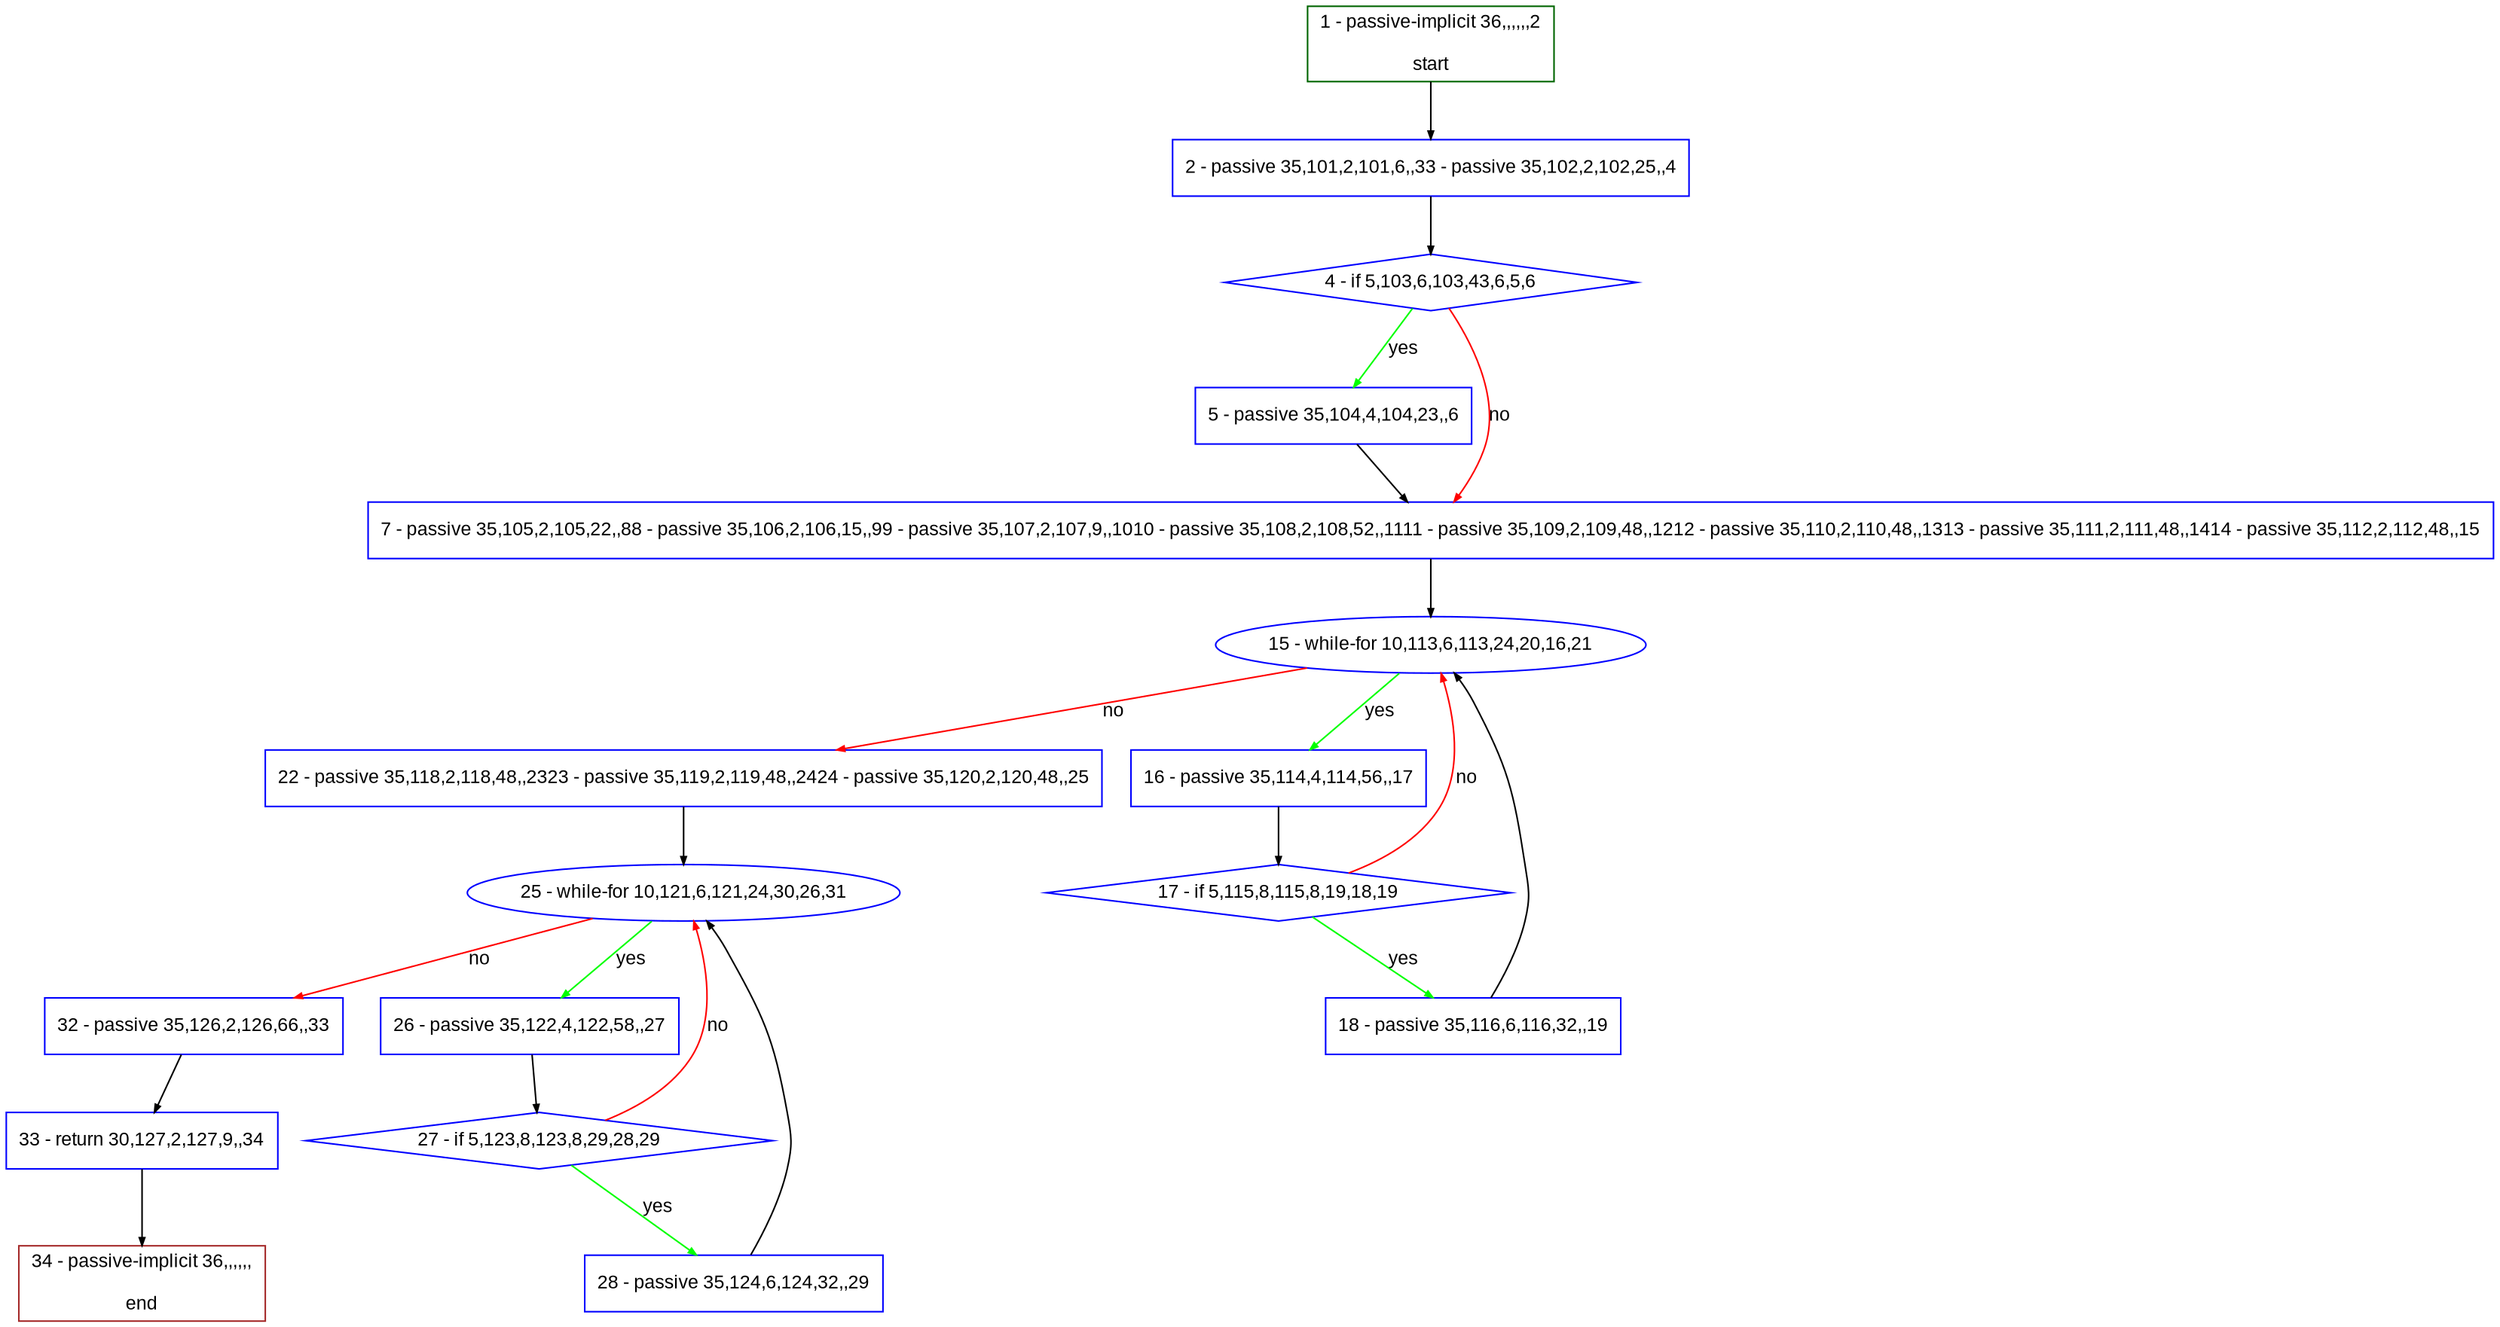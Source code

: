 digraph "" {
  graph [pack="true", label="", fontsize="12", packmode="clust", fontname="Arial", fillcolor="#FFFFCC", bgcolor="white", style="rounded,filled", compound="true"];
  node [node_initialized="no", label="", color="grey", fontsize="12", fillcolor="white", fontname="Arial", style="filled", shape="rectangle", compound="true", fixedsize="false"];
  edge [fontcolor="black", arrowhead="normal", arrowtail="none", arrowsize="0.5", ltail="", label="", color="black", fontsize="12", lhead="", fontname="Arial", dir="forward", compound="true"];
  __N1 [label="2 - passive 35,101,2,101,6,,33 - passive 35,102,2,102,25,,4", color="#0000ff", fillcolor="#ffffff", style="filled", shape="box"];
  __N2 [label="1 - passive-implicit 36,,,,,,2\n\nstart", color="#006400", fillcolor="#ffffff", style="filled", shape="box"];
  __N3 [label="4 - if 5,103,6,103,43,6,5,6", color="#0000ff", fillcolor="#ffffff", style="filled", shape="diamond"];
  __N4 [label="5 - passive 35,104,4,104,23,,6", color="#0000ff", fillcolor="#ffffff", style="filled", shape="box"];
  __N5 [label="7 - passive 35,105,2,105,22,,88 - passive 35,106,2,106,15,,99 - passive 35,107,2,107,9,,1010 - passive 35,108,2,108,52,,1111 - passive 35,109,2,109,48,,1212 - passive 35,110,2,110,48,,1313 - passive 35,111,2,111,48,,1414 - passive 35,112,2,112,48,,15", color="#0000ff", fillcolor="#ffffff", style="filled", shape="box"];
  __N6 [label="15 - while-for 10,113,6,113,24,20,16,21", color="#0000ff", fillcolor="#ffffff", style="filled", shape="oval"];
  __N7 [label="16 - passive 35,114,4,114,56,,17", color="#0000ff", fillcolor="#ffffff", style="filled", shape="box"];
  __N8 [label="22 - passive 35,118,2,118,48,,2323 - passive 35,119,2,119,48,,2424 - passive 35,120,2,120,48,,25", color="#0000ff", fillcolor="#ffffff", style="filled", shape="box"];
  __N9 [label="17 - if 5,115,8,115,8,19,18,19", color="#0000ff", fillcolor="#ffffff", style="filled", shape="diamond"];
  __N10 [label="18 - passive 35,116,6,116,32,,19", color="#0000ff", fillcolor="#ffffff", style="filled", shape="box"];
  __N11 [label="25 - while-for 10,121,6,121,24,30,26,31", color="#0000ff", fillcolor="#ffffff", style="filled", shape="oval"];
  __N12 [label="26 - passive 35,122,4,122,58,,27", color="#0000ff", fillcolor="#ffffff", style="filled", shape="box"];
  __N13 [label="32 - passive 35,126,2,126,66,,33", color="#0000ff", fillcolor="#ffffff", style="filled", shape="box"];
  __N14 [label="27 - if 5,123,8,123,8,29,28,29", color="#0000ff", fillcolor="#ffffff", style="filled", shape="diamond"];
  __N15 [label="28 - passive 35,124,6,124,32,,29", color="#0000ff", fillcolor="#ffffff", style="filled", shape="box"];
  __N16 [label="33 - return 30,127,2,127,9,,34", color="#0000ff", fillcolor="#ffffff", style="filled", shape="box"];
  __N17 [label="34 - passive-implicit 36,,,,,,\n\nend", color="#a52a2a", fillcolor="#ffffff", style="filled", shape="box"];
  __N2 -> __N1 [arrowhead="normal", arrowtail="none", color="#000000", label="", dir="forward"];
  __N1 -> __N3 [arrowhead="normal", arrowtail="none", color="#000000", label="", dir="forward"];
  __N3 -> __N4 [arrowhead="normal", arrowtail="none", color="#00ff00", label="yes", dir="forward"];
  __N3 -> __N5 [arrowhead="normal", arrowtail="none", color="#ff0000", label="no", dir="forward"];
  __N4 -> __N5 [arrowhead="normal", arrowtail="none", color="#000000", label="", dir="forward"];
  __N5 -> __N6 [arrowhead="normal", arrowtail="none", color="#000000", label="", dir="forward"];
  __N6 -> __N7 [arrowhead="normal", arrowtail="none", color="#00ff00", label="yes", dir="forward"];
  __N6 -> __N8 [arrowhead="normal", arrowtail="none", color="#ff0000", label="no", dir="forward"];
  __N7 -> __N9 [arrowhead="normal", arrowtail="none", color="#000000", label="", dir="forward"];
  __N9 -> __N6 [arrowhead="normal", arrowtail="none", color="#ff0000", label="no", dir="forward"];
  __N9 -> __N10 [arrowhead="normal", arrowtail="none", color="#00ff00", label="yes", dir="forward"];
  __N10 -> __N6 [arrowhead="normal", arrowtail="none", color="#000000", label="", dir="forward"];
  __N8 -> __N11 [arrowhead="normal", arrowtail="none", color="#000000", label="", dir="forward"];
  __N11 -> __N12 [arrowhead="normal", arrowtail="none", color="#00ff00", label="yes", dir="forward"];
  __N11 -> __N13 [arrowhead="normal", arrowtail="none", color="#ff0000", label="no", dir="forward"];
  __N12 -> __N14 [arrowhead="normal", arrowtail="none", color="#000000", label="", dir="forward"];
  __N14 -> __N11 [arrowhead="normal", arrowtail="none", color="#ff0000", label="no", dir="forward"];
  __N14 -> __N15 [arrowhead="normal", arrowtail="none", color="#00ff00", label="yes", dir="forward"];
  __N15 -> __N11 [arrowhead="normal", arrowtail="none", color="#000000", label="", dir="forward"];
  __N13 -> __N16 [arrowhead="normal", arrowtail="none", color="#000000", label="", dir="forward"];
  __N16 -> __N17 [arrowhead="normal", arrowtail="none", color="#000000", label="", dir="forward"];
}
